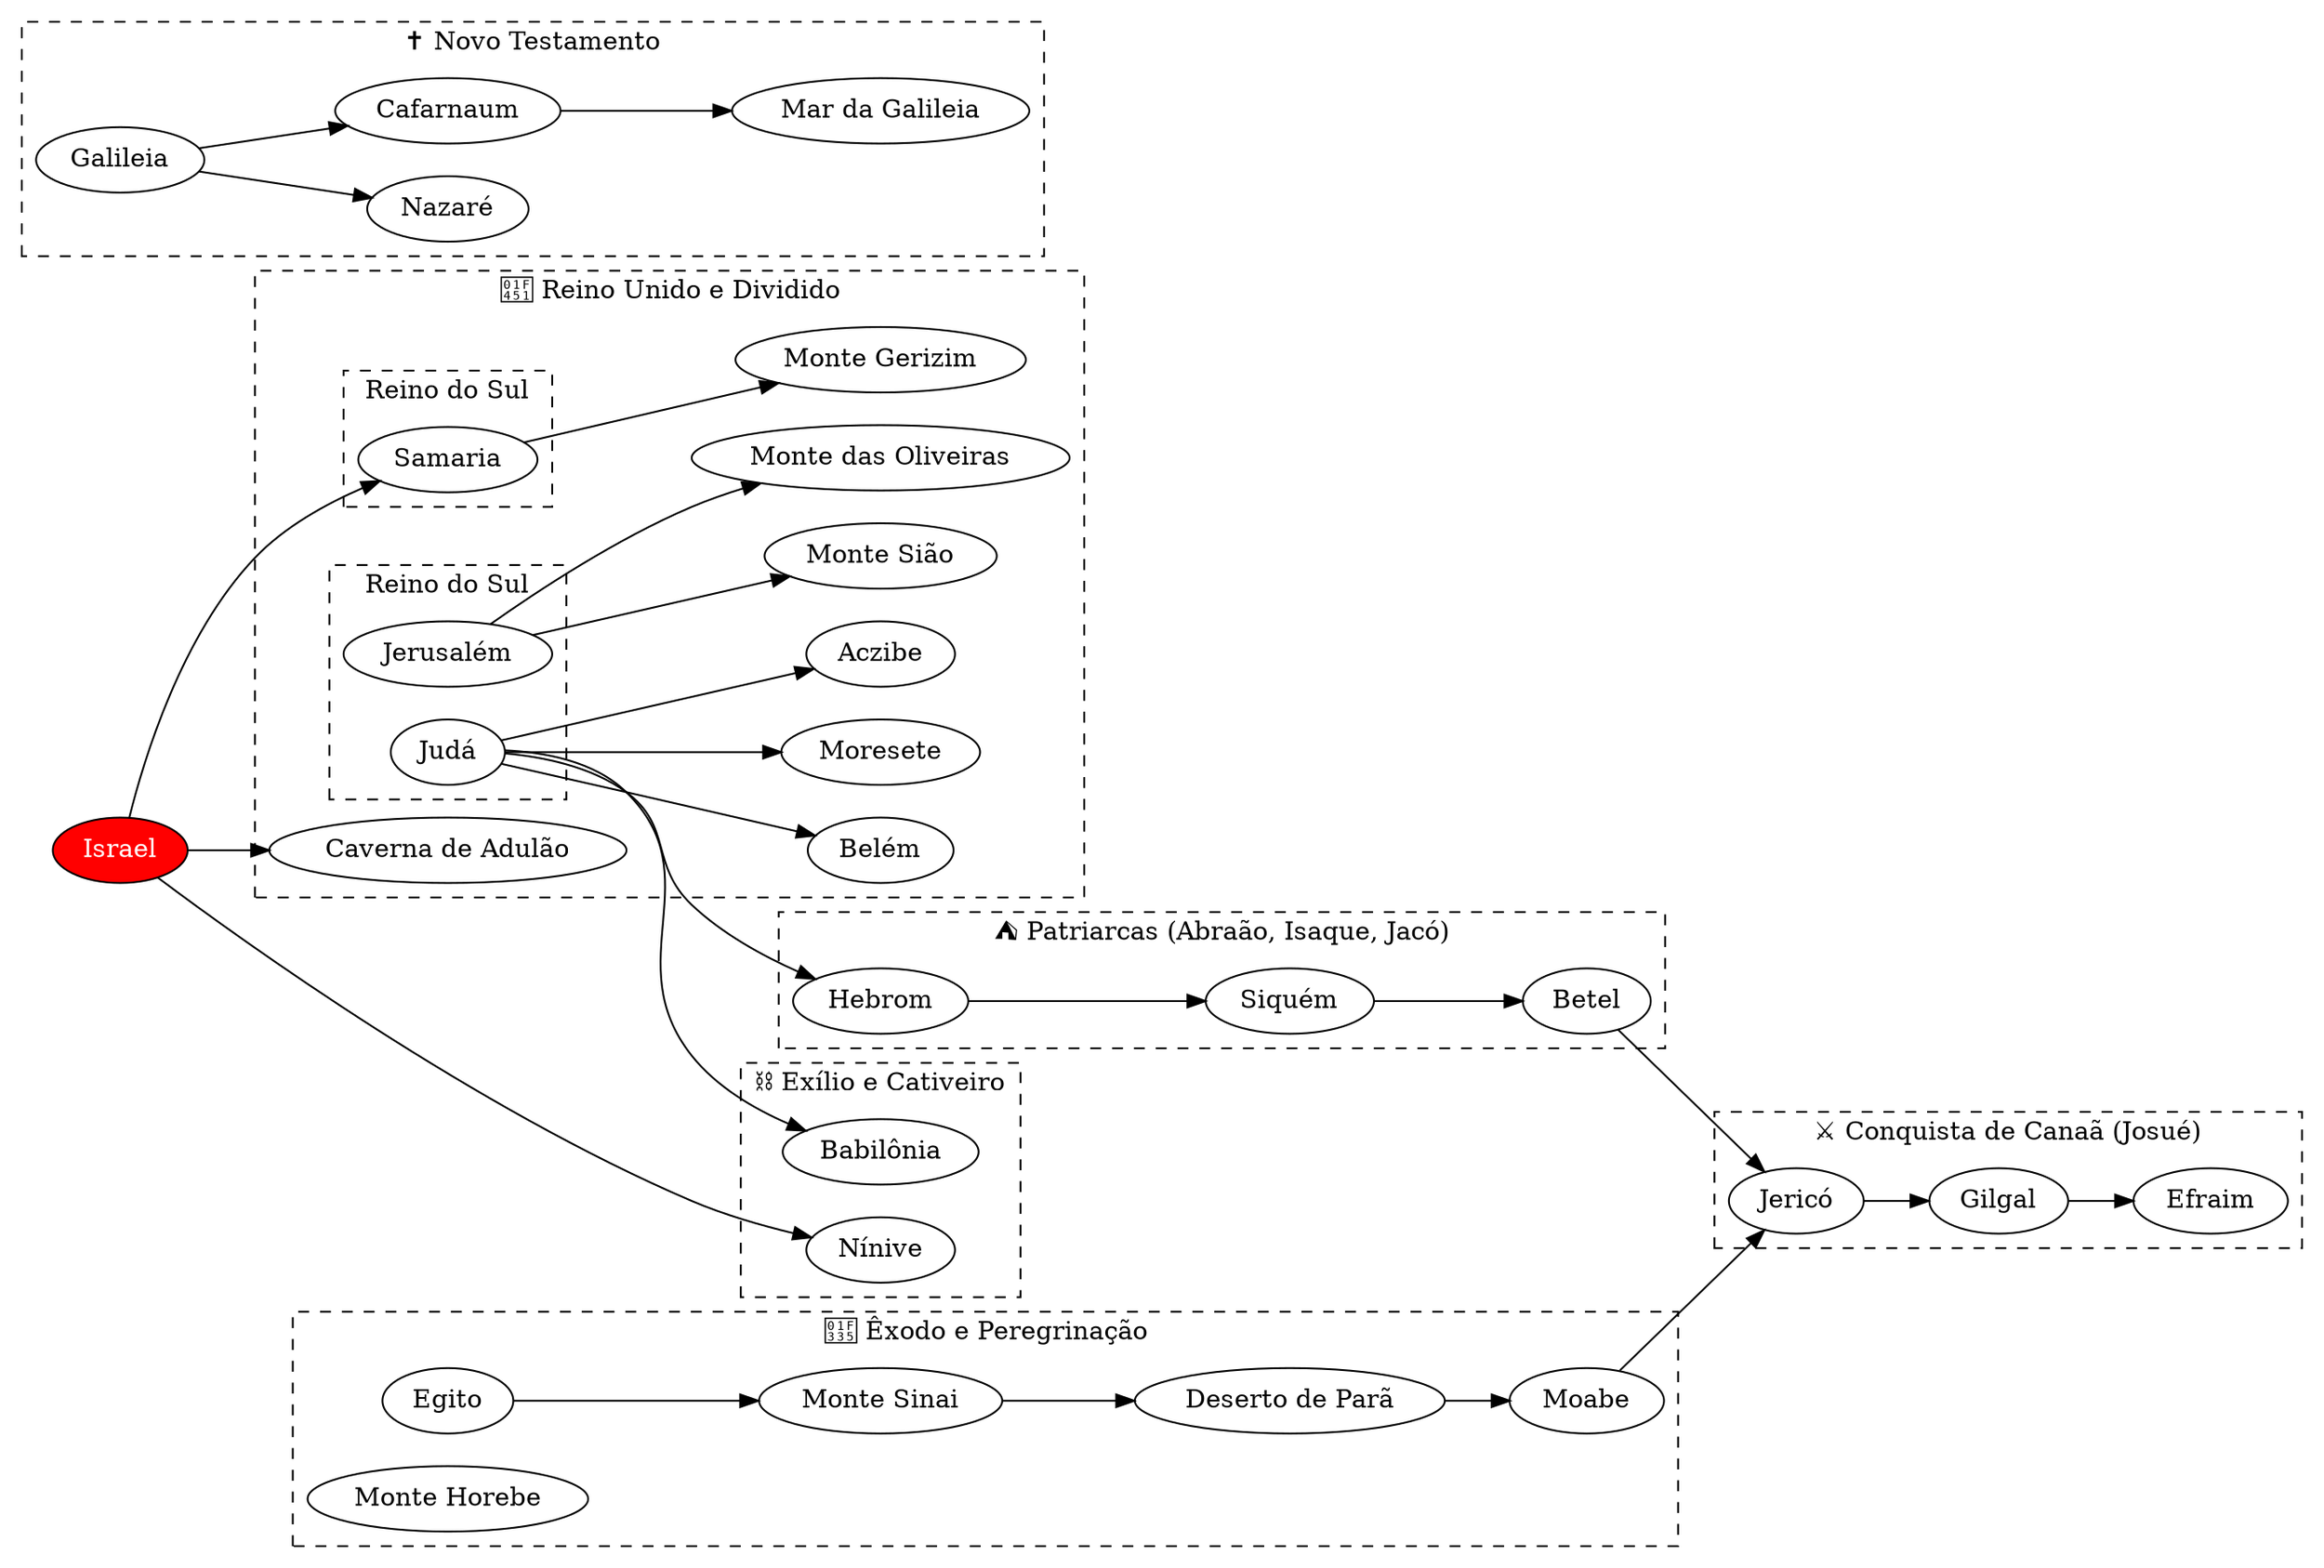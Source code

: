 digraph Locais {
    rankdir=LR; // Esquerda para direita como linha do tempo

    // Como encontrar um nó
    // Entidade  [style=filled, fillcolor=red, fontcolor=white]
    // Exemplo de como encontrar um nó
    Israel  [style=filled, fillcolor=red, fontcolor=white]
    
    // === Patriarcas ===
    subgraph cluster_patriarcas {
        label="⛺ Patriarcas (Abraão, Isaque, Jacó)";
        style=dashed;

        Hebrom [label="Hebrom" tooltip="Abraão habitou aqui e comprou o túmulo da família (Macpela)"];
        Siquém [label="Siquém" tooltip="Local de Jacó e alianças em Gênesis"];
        Betel [label="Betel" tooltip="Jacó teve a visão da escada (Gn 28)"];
    }

    // === Êxodo ===
    subgraph cluster_exodo {
        label="🌵 Êxodo e Peregrinação";
        style=dashed;

        Egito [label="Egito" tooltip="Local de escravidão do povo hebreu"];
        Sinai [label="Monte Sinai" tooltip="Moisés recebeu a Lei (Êx 19-20)"];
        Horebe [label="Monte Horebe" tooltip="Sarça ardente (Êx 3)"];
        Paran [label="Deserto de Parã" tooltip="Acampamento durante peregrinação (Nm 10)"];
        Moabe [label="Moabe" tooltip="De onde Moisés viu a Terra Prometida (Dt 34)"];
    }

    // === Conquista ===
    subgraph cluster_conquista {
        label="⚔️ Conquista de Canaã (Josué)";
        style=dashed;

        Jericó [label="Jericó" tooltip="Primeira cidade conquistada (Js 6)"];
        Gilgal [label="Gilgal" tooltip="Primeiro acampamento em Canaã; renovação da aliança (Js 5)"];
        Efraim [label="Efraim" tooltip="Tribo israelita no centro de Canaã"];
    }

    // === Reino de Israel/Judá ===
    subgraph cluster_reino {
        label="👑 Reino Unido e Dividido";
        style=dashed;
        
        "Monte Sião" [label="Monte Sião" tooltip="Símbolo da cidade santa e presença de Deus"];
        "Monte das Oliveiras" [label="Monte das Oliveiras" tooltip="Monte a leste de Jerusalém; lugar profético e do ministério de Jesus"];
        
        Gerizim [label="Monte Gerizim" tooltip="Monte da bênção em Deuteronômio, mais tarde templo samaritano"];
        
        Belém [label="Belém" tooltip="Cidade de Davi e nascimento de Jesus"];
        Adulão [label="Caverna de Adulão" tooltip="Refúgio de Davi contra Saul"];
        Moresete [label="Moresete" tooltip="Cidade natal do profeta Miqueias"];
        Aczibe [label="Aczibe" tooltip="Cidade mencionada em Miqueias 1:14"];
        subgraph cluster_reino_norte {
            label="Reino do Sul";
            style=dashed;
    
            Samaria [label="Samaria" tooltip="Capital do Reino do Norte"];
        }
        
        subgraph cluster_reino_sul {
            label="Reino do Sul";
            style=dashed;
    
            Judá [label="Judá" tooltip="Reino do Sul, com Jerusalém como capital"];
            Jerusalém [label="Jerusalém" tooltip="Capital de Davi e Salomão; templo construído aqui"];
        }
    }

    // === Exílio ===
    subgraph cluster_exilio {
        label="⛓️ Exílio e Cativeiro";
        style=dashed;

        Babilonia [label="Babilônia" tooltip="Destruiu Jerusalém em 586 a.C. e levou Judá ao exílio"];
        Ninive [label="Nínive" tooltip="Capital da Assíria; local da pregação de Jonas"];
    }

    // === Novo Testamento ===
    subgraph cluster_nt {
        label="✝️ Novo Testamento";
        style=dashed;

        Galileia [label="Galileia" tooltip="Região norte de Israel; base do ministério de Jesus"];
        Nazaré [label="Nazaré" tooltip="Cidade da infância de Jesus"];
        Cafarnaum [label="Cafarnaum" tooltip="Base do ministério de Jesus junto ao mar da Galileia"];
        MarDaGalileia [label="Mar da Galileia" tooltip="Jesus acalmou a tempestade e andou sobre as águas aqui"];
    }

    // === Conexões temporais ===
    Egito -> Sinai -> Paran -> Moabe -> Jericó -> Gilgal -> Efraim;
    Hebrom -> Siquém -> Betel -> Jericó;
    Jerusalém -> "Monte Sião";
    Jerusalém -> "Monte das Oliveiras";
    Judá -> Belém;
    Judá -> Hebrom;
    Judá -> Moresete;
    Judá -> Aczibe;
    Samaria -> Gerizim;
    Israel -> Adulão;
    Galileia -> Nazaré;
    Galileia -> Cafarnaum;
    Cafarnaum -> MarDaGalileia;
    Judá -> Babilonia;
    Israel -> Ninive;
    
    Israel -> Samaria;
}
